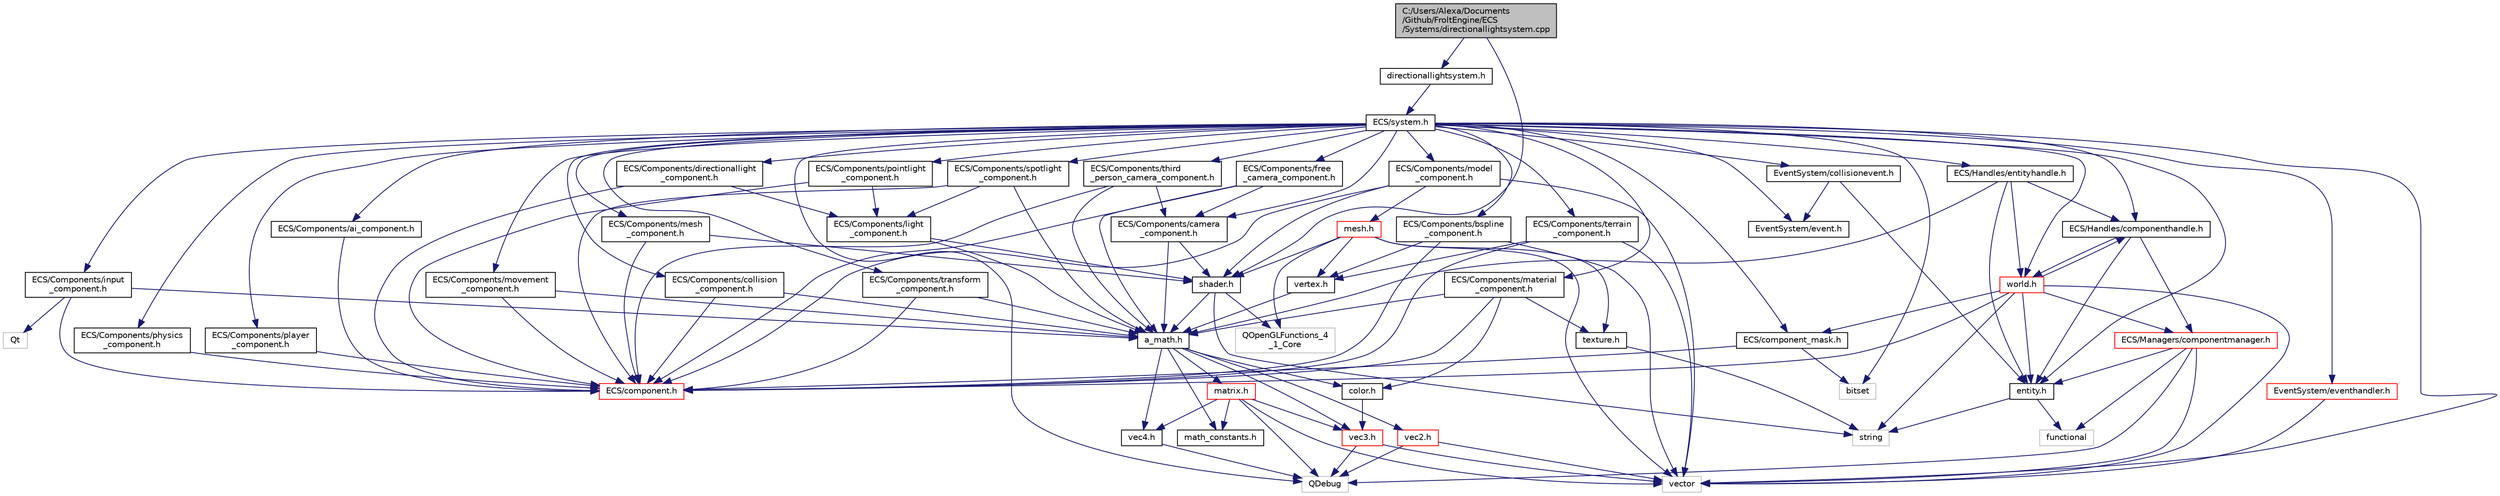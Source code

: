 digraph "C:/Users/Alexa/Documents/Github/FroltEngine/ECS/Systems/directionallightsystem.cpp"
{
  edge [fontname="Helvetica",fontsize="10",labelfontname="Helvetica",labelfontsize="10"];
  node [fontname="Helvetica",fontsize="10",shape=record];
  Node0 [label="C:/Users/Alexa/Documents\l/Github/FroltEngine/ECS\l/Systems/directionallightsystem.cpp",height=0.2,width=0.4,color="black", fillcolor="grey75", style="filled", fontcolor="black"];
  Node0 -> Node1 [color="midnightblue",fontsize="10",style="solid",fontname="Helvetica"];
  Node1 [label="directionallightsystem.h",height=0.2,width=0.4,color="black", fillcolor="white", style="filled",URL="$directionallightsystem_8h.html"];
  Node1 -> Node2 [color="midnightblue",fontsize="10",style="solid",fontname="Helvetica"];
  Node2 [label="ECS/system.h",height=0.2,width=0.4,color="black", fillcolor="white", style="filled",URL="$system_8h.html"];
  Node2 -> Node3 [color="midnightblue",fontsize="10",style="solid",fontname="Helvetica"];
  Node3 [label="vector",height=0.2,width=0.4,color="grey75", fillcolor="white", style="filled"];
  Node2 -> Node4 [color="midnightblue",fontsize="10",style="solid",fontname="Helvetica"];
  Node4 [label="bitset",height=0.2,width=0.4,color="grey75", fillcolor="white", style="filled"];
  Node2 -> Node5 [color="midnightblue",fontsize="10",style="solid",fontname="Helvetica"];
  Node5 [label="QDebug",height=0.2,width=0.4,color="grey75", fillcolor="white", style="filled"];
  Node2 -> Node6 [color="midnightblue",fontsize="10",style="solid",fontname="Helvetica"];
  Node6 [label="entity.h",height=0.2,width=0.4,color="black", fillcolor="white", style="filled",URL="$entity_8h.html"];
  Node6 -> Node7 [color="midnightblue",fontsize="10",style="solid",fontname="Helvetica"];
  Node7 [label="string",height=0.2,width=0.4,color="grey75", fillcolor="white", style="filled"];
  Node6 -> Node8 [color="midnightblue",fontsize="10",style="solid",fontname="Helvetica"];
  Node8 [label="functional",height=0.2,width=0.4,color="grey75", fillcolor="white", style="filled"];
  Node2 -> Node9 [color="midnightblue",fontsize="10",style="solid",fontname="Helvetica"];
  Node9 [label="ECS/Handles/entityhandle.h",height=0.2,width=0.4,color="black", fillcolor="white", style="filled",URL="$entityhandle_8h.html"];
  Node9 -> Node6 [color="midnightblue",fontsize="10",style="solid",fontname="Helvetica"];
  Node9 -> Node10 [color="midnightblue",fontsize="10",style="solid",fontname="Helvetica"];
  Node10 [label="ECS/Handles/componenthandle.h",height=0.2,width=0.4,color="black", fillcolor="white", style="filled",URL="$componenthandle_8h.html"];
  Node10 -> Node6 [color="midnightblue",fontsize="10",style="solid",fontname="Helvetica"];
  Node10 -> Node11 [color="midnightblue",fontsize="10",style="solid",fontname="Helvetica"];
  Node11 [label="ECS/Managers/componentmanager.h",height=0.2,width=0.4,color="red", fillcolor="white", style="filled",URL="$componentmanager_8h.html"];
  Node11 -> Node3 [color="midnightblue",fontsize="10",style="solid",fontname="Helvetica"];
  Node11 -> Node8 [color="midnightblue",fontsize="10",style="solid",fontname="Helvetica"];
  Node11 -> Node5 [color="midnightblue",fontsize="10",style="solid",fontname="Helvetica"];
  Node11 -> Node6 [color="midnightblue",fontsize="10",style="solid",fontname="Helvetica"];
  Node10 -> Node16 [color="midnightblue",fontsize="10",style="solid",fontname="Helvetica"];
  Node16 [label="world.h",height=0.2,width=0.4,color="red", fillcolor="white", style="filled",URL="$world_8h.html"];
  Node16 -> Node3 [color="midnightblue",fontsize="10",style="solid",fontname="Helvetica"];
  Node16 -> Node7 [color="midnightblue",fontsize="10",style="solid",fontname="Helvetica"];
  Node16 -> Node6 [color="midnightblue",fontsize="10",style="solid",fontname="Helvetica"];
  Node16 -> Node10 [color="midnightblue",fontsize="10",style="solid",fontname="Helvetica"];
  Node16 -> Node11 [color="midnightblue",fontsize="10",style="solid",fontname="Helvetica"];
  Node16 -> Node18 [color="midnightblue",fontsize="10",style="solid",fontname="Helvetica"];
  Node18 [label="ECS/component.h",height=0.2,width=0.4,color="red", fillcolor="white", style="filled",URL="$component_8h.html"];
  Node16 -> Node20 [color="midnightblue",fontsize="10",style="solid",fontname="Helvetica"];
  Node20 [label="ECS/component_mask.h",height=0.2,width=0.4,color="black", fillcolor="white", style="filled",URL="$component__mask_8h.html"];
  Node20 -> Node4 [color="midnightblue",fontsize="10",style="solid",fontname="Helvetica"];
  Node20 -> Node18 [color="midnightblue",fontsize="10",style="solid",fontname="Helvetica"];
  Node9 -> Node21 [color="midnightblue",fontsize="10",style="solid",fontname="Helvetica"];
  Node21 [label="a_math.h",height=0.2,width=0.4,color="black", fillcolor="white", style="filled",URL="$a__math_8h.html"];
  Node21 -> Node22 [color="midnightblue",fontsize="10",style="solid",fontname="Helvetica"];
  Node22 [label="vec2.h",height=0.2,width=0.4,color="red", fillcolor="white", style="filled",URL="$vec2_8h.html"];
  Node22 -> Node3 [color="midnightblue",fontsize="10",style="solid",fontname="Helvetica"];
  Node22 -> Node5 [color="midnightblue",fontsize="10",style="solid",fontname="Helvetica"];
  Node21 -> Node24 [color="midnightblue",fontsize="10",style="solid",fontname="Helvetica"];
  Node24 [label="vec3.h",height=0.2,width=0.4,color="red", fillcolor="white", style="filled",URL="$vec3_8h.html"];
  Node24 -> Node3 [color="midnightblue",fontsize="10",style="solid",fontname="Helvetica"];
  Node24 -> Node5 [color="midnightblue",fontsize="10",style="solid",fontname="Helvetica"];
  Node21 -> Node26 [color="midnightblue",fontsize="10",style="solid",fontname="Helvetica"];
  Node26 [label="vec4.h",height=0.2,width=0.4,color="black", fillcolor="white", style="filled",URL="$vec4_8h.html"];
  Node26 -> Node5 [color="midnightblue",fontsize="10",style="solid",fontname="Helvetica"];
  Node21 -> Node27 [color="midnightblue",fontsize="10",style="solid",fontname="Helvetica"];
  Node27 [label="matrix.h",height=0.2,width=0.4,color="red", fillcolor="white", style="filled",URL="$matrix_8h.html"];
  Node27 -> Node3 [color="midnightblue",fontsize="10",style="solid",fontname="Helvetica"];
  Node27 -> Node5 [color="midnightblue",fontsize="10",style="solid",fontname="Helvetica"];
  Node27 -> Node24 [color="midnightblue",fontsize="10",style="solid",fontname="Helvetica"];
  Node27 -> Node26 [color="midnightblue",fontsize="10",style="solid",fontname="Helvetica"];
  Node27 -> Node34 [color="midnightblue",fontsize="10",style="solid",fontname="Helvetica"];
  Node34 [label="math_constants.h",height=0.2,width=0.4,color="black", fillcolor="white", style="filled",URL="$math__constants_8h.html"];
  Node21 -> Node34 [color="midnightblue",fontsize="10",style="solid",fontname="Helvetica"];
  Node21 -> Node35 [color="midnightblue",fontsize="10",style="solid",fontname="Helvetica"];
  Node35 [label="color.h",height=0.2,width=0.4,color="black", fillcolor="white", style="filled",URL="$color_8h.html"];
  Node35 -> Node24 [color="midnightblue",fontsize="10",style="solid",fontname="Helvetica"];
  Node9 -> Node16 [color="midnightblue",fontsize="10",style="solid",fontname="Helvetica"];
  Node2 -> Node10 [color="midnightblue",fontsize="10",style="solid",fontname="Helvetica"];
  Node2 -> Node20 [color="midnightblue",fontsize="10",style="solid",fontname="Helvetica"];
  Node2 -> Node36 [color="midnightblue",fontsize="10",style="solid",fontname="Helvetica"];
  Node36 [label="ECS/Components/input\l_component.h",height=0.2,width=0.4,color="black", fillcolor="white", style="filled",URL="$input__component_8h.html"];
  Node36 -> Node18 [color="midnightblue",fontsize="10",style="solid",fontname="Helvetica"];
  Node36 -> Node37 [color="midnightblue",fontsize="10",style="solid",fontname="Helvetica"];
  Node37 [label="Qt",height=0.2,width=0.4,color="grey75", fillcolor="white", style="filled"];
  Node36 -> Node21 [color="midnightblue",fontsize="10",style="solid",fontname="Helvetica"];
  Node2 -> Node38 [color="midnightblue",fontsize="10",style="solid",fontname="Helvetica"];
  Node38 [label="ECS/Components/transform\l_component.h",height=0.2,width=0.4,color="black", fillcolor="white", style="filled",URL="$transform__component_8h.html"];
  Node38 -> Node21 [color="midnightblue",fontsize="10",style="solid",fontname="Helvetica"];
  Node38 -> Node18 [color="midnightblue",fontsize="10",style="solid",fontname="Helvetica"];
  Node2 -> Node39 [color="midnightblue",fontsize="10",style="solid",fontname="Helvetica"];
  Node39 [label="ECS/Components/directionallight\l_component.h",height=0.2,width=0.4,color="black", fillcolor="white", style="filled",URL="$directionallight__component_8h.html"];
  Node39 -> Node40 [color="midnightblue",fontsize="10",style="solid",fontname="Helvetica"];
  Node40 [label="ECS/Components/light\l_component.h",height=0.2,width=0.4,color="black", fillcolor="white", style="filled",URL="$light__component_8h.html"];
  Node40 -> Node21 [color="midnightblue",fontsize="10",style="solid",fontname="Helvetica"];
  Node40 -> Node41 [color="midnightblue",fontsize="10",style="solid",fontname="Helvetica"];
  Node41 [label="shader.h",height=0.2,width=0.4,color="black", fillcolor="white", style="filled",URL="$shader_8h.html"];
  Node41 -> Node42 [color="midnightblue",fontsize="10",style="solid",fontname="Helvetica"];
  Node42 [label="QOpenGLFunctions_4\l_1_Core",height=0.2,width=0.4,color="grey75", fillcolor="white", style="filled"];
  Node41 -> Node7 [color="midnightblue",fontsize="10",style="solid",fontname="Helvetica"];
  Node41 -> Node21 [color="midnightblue",fontsize="10",style="solid",fontname="Helvetica"];
  Node39 -> Node18 [color="midnightblue",fontsize="10",style="solid",fontname="Helvetica"];
  Node2 -> Node43 [color="midnightblue",fontsize="10",style="solid",fontname="Helvetica"];
  Node43 [label="ECS/Components/spotlight\l_component.h",height=0.2,width=0.4,color="black", fillcolor="white", style="filled",URL="$spotlight__component_8h.html"];
  Node43 -> Node40 [color="midnightblue",fontsize="10",style="solid",fontname="Helvetica"];
  Node43 -> Node18 [color="midnightblue",fontsize="10",style="solid",fontname="Helvetica"];
  Node43 -> Node21 [color="midnightblue",fontsize="10",style="solid",fontname="Helvetica"];
  Node2 -> Node44 [color="midnightblue",fontsize="10",style="solid",fontname="Helvetica"];
  Node44 [label="ECS/Components/pointlight\l_component.h",height=0.2,width=0.4,color="black", fillcolor="white", style="filled",URL="$pointlight__component_8h.html"];
  Node44 -> Node40 [color="midnightblue",fontsize="10",style="solid",fontname="Helvetica"];
  Node44 -> Node18 [color="midnightblue",fontsize="10",style="solid",fontname="Helvetica"];
  Node2 -> Node45 [color="midnightblue",fontsize="10",style="solid",fontname="Helvetica"];
  Node45 [label="ECS/Components/movement\l_component.h",height=0.2,width=0.4,color="black", fillcolor="white", style="filled",URL="$movement__component_8h.html"];
  Node45 -> Node21 [color="midnightblue",fontsize="10",style="solid",fontname="Helvetica"];
  Node45 -> Node18 [color="midnightblue",fontsize="10",style="solid",fontname="Helvetica"];
  Node2 -> Node46 [color="midnightblue",fontsize="10",style="solid",fontname="Helvetica"];
  Node46 [label="ECS/Components/mesh\l_component.h",height=0.2,width=0.4,color="black", fillcolor="white", style="filled",URL="$mesh__component_8h.html"];
  Node46 -> Node18 [color="midnightblue",fontsize="10",style="solid",fontname="Helvetica"];
  Node46 -> Node41 [color="midnightblue",fontsize="10",style="solid",fontname="Helvetica"];
  Node2 -> Node47 [color="midnightblue",fontsize="10",style="solid",fontname="Helvetica"];
  Node47 [label="ECS/Components/material\l_component.h",height=0.2,width=0.4,color="black", fillcolor="white", style="filled",URL="$material__component_8h.html"];
  Node47 -> Node18 [color="midnightblue",fontsize="10",style="solid",fontname="Helvetica"];
  Node47 -> Node21 [color="midnightblue",fontsize="10",style="solid",fontname="Helvetica"];
  Node47 -> Node48 [color="midnightblue",fontsize="10",style="solid",fontname="Helvetica"];
  Node48 [label="texture.h",height=0.2,width=0.4,color="black", fillcolor="white", style="filled",URL="$texture_8h.html"];
  Node48 -> Node7 [color="midnightblue",fontsize="10",style="solid",fontname="Helvetica"];
  Node47 -> Node35 [color="midnightblue",fontsize="10",style="solid",fontname="Helvetica"];
  Node2 -> Node49 [color="midnightblue",fontsize="10",style="solid",fontname="Helvetica"];
  Node49 [label="ECS/Components/camera\l_component.h",height=0.2,width=0.4,color="black", fillcolor="white", style="filled",URL="$camera__component_8h.html"];
  Node49 -> Node21 [color="midnightblue",fontsize="10",style="solid",fontname="Helvetica"];
  Node49 -> Node41 [color="midnightblue",fontsize="10",style="solid",fontname="Helvetica"];
  Node2 -> Node50 [color="midnightblue",fontsize="10",style="solid",fontname="Helvetica"];
  Node50 [label="ECS/Components/free\l_camera_component.h",height=0.2,width=0.4,color="black", fillcolor="white", style="filled",URL="$free__camera__component_8h.html"];
  Node50 -> Node18 [color="midnightblue",fontsize="10",style="solid",fontname="Helvetica"];
  Node50 -> Node49 [color="midnightblue",fontsize="10",style="solid",fontname="Helvetica"];
  Node50 -> Node21 [color="midnightblue",fontsize="10",style="solid",fontname="Helvetica"];
  Node2 -> Node51 [color="midnightblue",fontsize="10",style="solid",fontname="Helvetica"];
  Node51 [label="ECS/Components/terrain\l_component.h",height=0.2,width=0.4,color="black", fillcolor="white", style="filled",URL="$terrain__component_8h.html"];
  Node51 -> Node3 [color="midnightblue",fontsize="10",style="solid",fontname="Helvetica"];
  Node51 -> Node52 [color="midnightblue",fontsize="10",style="solid",fontname="Helvetica"];
  Node52 [label="vertex.h",height=0.2,width=0.4,color="black", fillcolor="white", style="filled",URL="$vertex_8h.html"];
  Node52 -> Node21 [color="midnightblue",fontsize="10",style="solid",fontname="Helvetica"];
  Node51 -> Node18 [color="midnightblue",fontsize="10",style="solid",fontname="Helvetica"];
  Node2 -> Node53 [color="midnightblue",fontsize="10",style="solid",fontname="Helvetica"];
  Node53 [label="ECS/Components/model\l_component.h",height=0.2,width=0.4,color="black", fillcolor="white", style="filled",URL="$model__component_8h.html"];
  Node53 -> Node3 [color="midnightblue",fontsize="10",style="solid",fontname="Helvetica"];
  Node53 -> Node18 [color="midnightblue",fontsize="10",style="solid",fontname="Helvetica"];
  Node53 -> Node54 [color="midnightblue",fontsize="10",style="solid",fontname="Helvetica"];
  Node54 [label="mesh.h",height=0.2,width=0.4,color="red", fillcolor="white", style="filled",URL="$mesh_8h.html"];
  Node54 -> Node42 [color="midnightblue",fontsize="10",style="solid",fontname="Helvetica"];
  Node54 -> Node3 [color="midnightblue",fontsize="10",style="solid",fontname="Helvetica"];
  Node54 -> Node52 [color="midnightblue",fontsize="10",style="solid",fontname="Helvetica"];
  Node54 -> Node48 [color="midnightblue",fontsize="10",style="solid",fontname="Helvetica"];
  Node54 -> Node41 [color="midnightblue",fontsize="10",style="solid",fontname="Helvetica"];
  Node53 -> Node41 [color="midnightblue",fontsize="10",style="solid",fontname="Helvetica"];
  Node2 -> Node55 [color="midnightblue",fontsize="10",style="solid",fontname="Helvetica"];
  Node55 [label="ECS/Components/physics\l_component.h",height=0.2,width=0.4,color="black", fillcolor="white", style="filled",URL="$physics__component_8h.html"];
  Node55 -> Node18 [color="midnightblue",fontsize="10",style="solid",fontname="Helvetica"];
  Node2 -> Node56 [color="midnightblue",fontsize="10",style="solid",fontname="Helvetica"];
  Node56 [label="ECS/Components/bspline\l_component.h",height=0.2,width=0.4,color="black", fillcolor="white", style="filled",URL="$bspline__component_8h.html"];
  Node56 -> Node18 [color="midnightblue",fontsize="10",style="solid",fontname="Helvetica"];
  Node56 -> Node3 [color="midnightblue",fontsize="10",style="solid",fontname="Helvetica"];
  Node56 -> Node52 [color="midnightblue",fontsize="10",style="solid",fontname="Helvetica"];
  Node2 -> Node57 [color="midnightblue",fontsize="10",style="solid",fontname="Helvetica"];
  Node57 [label="ECS/Components/collision\l_component.h",height=0.2,width=0.4,color="black", fillcolor="white", style="filled",URL="$collision__component_8h.html"];
  Node57 -> Node18 [color="midnightblue",fontsize="10",style="solid",fontname="Helvetica"];
  Node57 -> Node21 [color="midnightblue",fontsize="10",style="solid",fontname="Helvetica"];
  Node2 -> Node58 [color="midnightblue",fontsize="10",style="solid",fontname="Helvetica"];
  Node58 [label="ECS/Components/player\l_component.h",height=0.2,width=0.4,color="black", fillcolor="white", style="filled",URL="$player__component_8h.html"];
  Node58 -> Node18 [color="midnightblue",fontsize="10",style="solid",fontname="Helvetica"];
  Node2 -> Node59 [color="midnightblue",fontsize="10",style="solid",fontname="Helvetica"];
  Node59 [label="ECS/Components/ai_component.h",height=0.2,width=0.4,color="black", fillcolor="white", style="filled",URL="$ai__component_8h.html"];
  Node59 -> Node18 [color="midnightblue",fontsize="10",style="solid",fontname="Helvetica"];
  Node2 -> Node60 [color="midnightblue",fontsize="10",style="solid",fontname="Helvetica"];
  Node60 [label="ECS/Components/third\l_person_camera_component.h",height=0.2,width=0.4,color="black", fillcolor="white", style="filled",URL="$third__person__camera__component_8h.html"];
  Node60 -> Node18 [color="midnightblue",fontsize="10",style="solid",fontname="Helvetica"];
  Node60 -> Node49 [color="midnightblue",fontsize="10",style="solid",fontname="Helvetica"];
  Node60 -> Node21 [color="midnightblue",fontsize="10",style="solid",fontname="Helvetica"];
  Node2 -> Node16 [color="midnightblue",fontsize="10",style="solid",fontname="Helvetica"];
  Node2 -> Node61 [color="midnightblue",fontsize="10",style="solid",fontname="Helvetica"];
  Node61 [label="EventSystem/event.h",height=0.2,width=0.4,color="black", fillcolor="white", style="filled",URL="$event_8h.html"];
  Node2 -> Node62 [color="midnightblue",fontsize="10",style="solid",fontname="Helvetica"];
  Node62 [label="EventSystem/eventhandler.h",height=0.2,width=0.4,color="red", fillcolor="white", style="filled",URL="$eventhandler_8h.html"];
  Node62 -> Node3 [color="midnightblue",fontsize="10",style="solid",fontname="Helvetica"];
  Node2 -> Node66 [color="midnightblue",fontsize="10",style="solid",fontname="Helvetica"];
  Node66 [label="EventSystem/collisionevent.h",height=0.2,width=0.4,color="black", fillcolor="white", style="filled",URL="$collisionevent_8h.html"];
  Node66 -> Node61 [color="midnightblue",fontsize="10",style="solid",fontname="Helvetica"];
  Node66 -> Node6 [color="midnightblue",fontsize="10",style="solid",fontname="Helvetica"];
  Node0 -> Node41 [color="midnightblue",fontsize="10",style="solid",fontname="Helvetica"];
}
